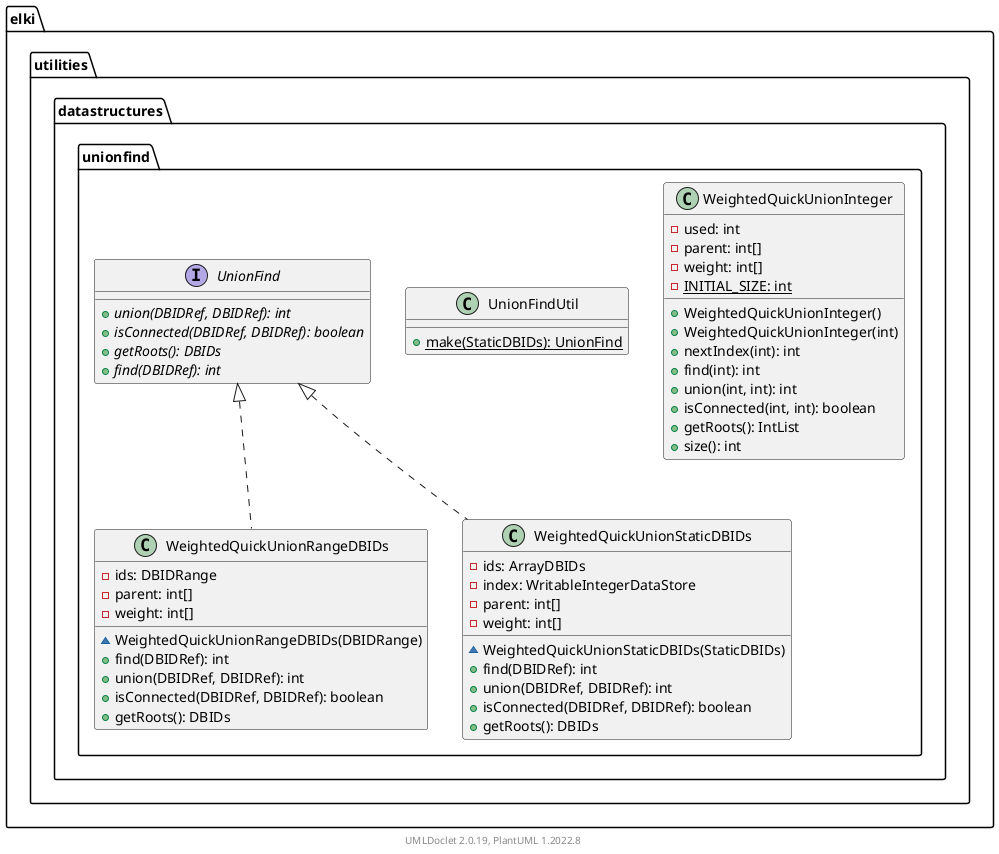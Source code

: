 @startuml
    remove .*\.(Instance|Par|Parameterizer|Factory)$
    namespace elki.utilities.datastructures.unionfind {

        class WeightedQuickUnionRangeDBIDs [[WeightedQuickUnionRangeDBIDs.html]] {
            -ids: DBIDRange
            -parent: int[]
            -weight: int[]
            ~WeightedQuickUnionRangeDBIDs(DBIDRange)
            +find(DBIDRef): int
            +union(DBIDRef, DBIDRef): int
            +isConnected(DBIDRef, DBIDRef): boolean
            +getRoots(): DBIDs
        }

        class WeightedQuickUnionInteger [[WeightedQuickUnionInteger.html]] {
            -used: int
            -parent: int[]
            -weight: int[]
            {static} -INITIAL_SIZE: int
            +WeightedQuickUnionInteger()
            +WeightedQuickUnionInteger(int)
            +nextIndex(int): int
            +find(int): int
            +union(int, int): int
            +isConnected(int, int): boolean
            +getRoots(): IntList
            +size(): int
        }

        class UnionFindUtil [[UnionFindUtil.html]] {
            {static} +make(StaticDBIDs): UnionFind
        }

        interface UnionFind [[UnionFind.html]] {
            {abstract} +union(DBIDRef, DBIDRef): int
            {abstract} +isConnected(DBIDRef, DBIDRef): boolean
            {abstract} +getRoots(): DBIDs
            {abstract} +find(DBIDRef): int
        }

        class WeightedQuickUnionStaticDBIDs [[WeightedQuickUnionStaticDBIDs.html]] {
            -ids: ArrayDBIDs
            -index: WritableIntegerDataStore
            -parent: int[]
            -weight: int[]
            ~WeightedQuickUnionStaticDBIDs(StaticDBIDs)
            +find(DBIDRef): int
            +union(DBIDRef, DBIDRef): int
            +isConnected(DBIDRef, DBIDRef): boolean
            +getRoots(): DBIDs
        }

        UnionFind <|.. WeightedQuickUnionRangeDBIDs
        UnionFind <|.. WeightedQuickUnionStaticDBIDs
    }

    center footer UMLDoclet 2.0.19, PlantUML 1.2022.8
@enduml
